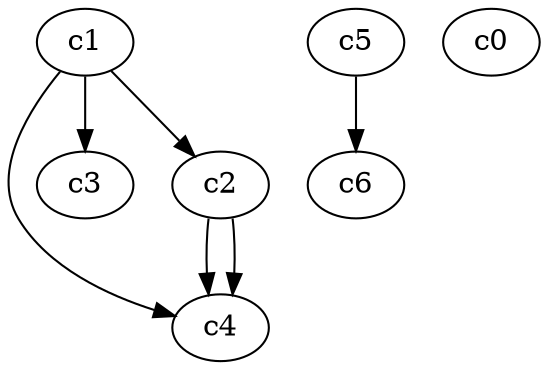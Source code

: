 digraph {
   // classes 
   c1 [pos="50.0,20.0", width="0.1388889", height="0.1388889"];
	c4 [pos="50.0,50.0", width="0.1388889", height="0.1388889"];
	c3 [pos="20.0,20.0", width="0.1388889", height="0.1388889"];
	c2 [pos="120.0,49.28569793701172", width="0.1388889", height="0.1388889"];
	c6 [pos="50.0,140.0", width="0.1388889", height="0.1388889"];
	c0 [pos="140.0,140.0", width="0.1388889", height="0.1388889"];
	c5 [pos="20.0,140.0", width="0.1388889", height="0.1388889"];
	c1->c2 [pos="55.0,20.0 120.0,20.0 120.0,44.28569793701172"];
	c1->c3 [pos="45.0,20.0 25.0,20.0"];
	c1->c4 [pos="50.0,25.0 50.0,45.0"];
	c2->c4 [pos="115.0,45.71430206298828 55.0,45.71430206298828"];
	c2->c4 [pos="115.0,52.85710144042969 55.0,52.85710144042969"];
	c5->c6 [pos="25.0,140.0 45.0,140.0"];
	bb="0,0,160.0,160.0";
}